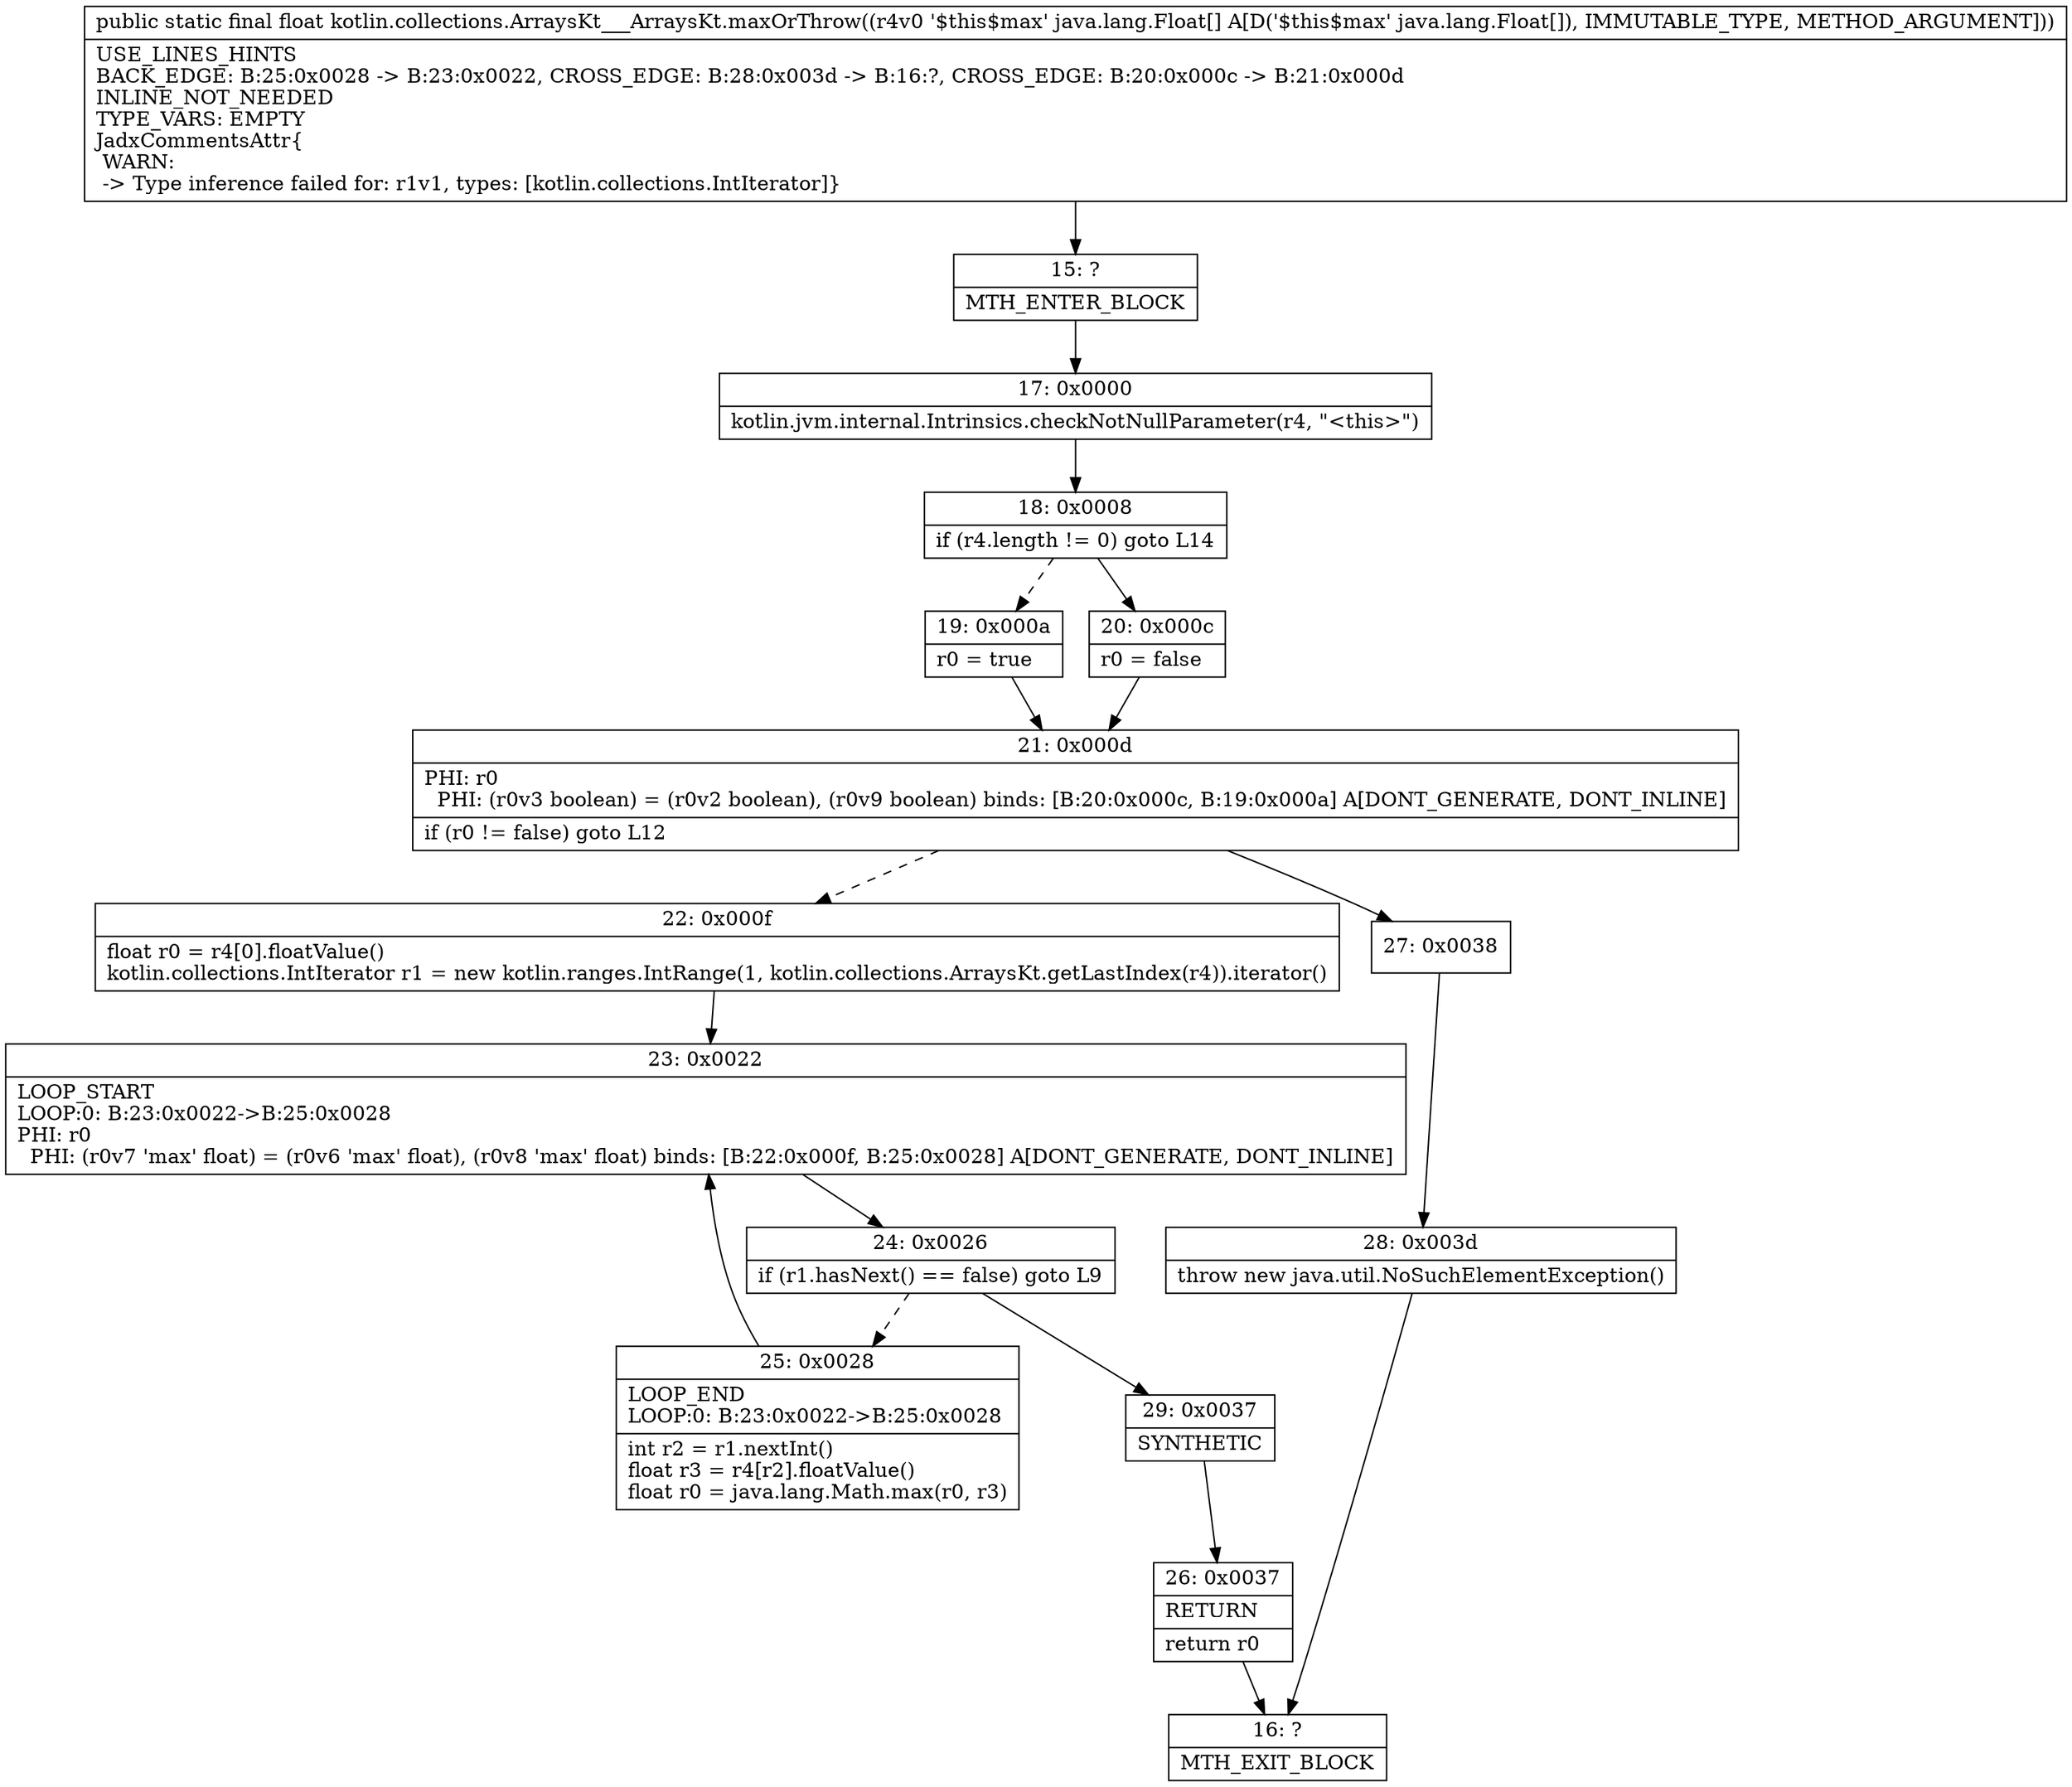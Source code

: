 digraph "CFG forkotlin.collections.ArraysKt___ArraysKt.maxOrThrow([Ljava\/lang\/Float;)F" {
Node_15 [shape=record,label="{15\:\ ?|MTH_ENTER_BLOCK\l}"];
Node_17 [shape=record,label="{17\:\ 0x0000|kotlin.jvm.internal.Intrinsics.checkNotNullParameter(r4, \"\<this\>\")\l}"];
Node_18 [shape=record,label="{18\:\ 0x0008|if (r4.length != 0) goto L14\l}"];
Node_19 [shape=record,label="{19\:\ 0x000a|r0 = true\l}"];
Node_21 [shape=record,label="{21\:\ 0x000d|PHI: r0 \l  PHI: (r0v3 boolean) = (r0v2 boolean), (r0v9 boolean) binds: [B:20:0x000c, B:19:0x000a] A[DONT_GENERATE, DONT_INLINE]\l|if (r0 != false) goto L12\l}"];
Node_22 [shape=record,label="{22\:\ 0x000f|float r0 = r4[0].floatValue()\lkotlin.collections.IntIterator r1 = new kotlin.ranges.IntRange(1, kotlin.collections.ArraysKt.getLastIndex(r4)).iterator()\l}"];
Node_23 [shape=record,label="{23\:\ 0x0022|LOOP_START\lLOOP:0: B:23:0x0022\-\>B:25:0x0028\lPHI: r0 \l  PHI: (r0v7 'max' float) = (r0v6 'max' float), (r0v8 'max' float) binds: [B:22:0x000f, B:25:0x0028] A[DONT_GENERATE, DONT_INLINE]\l}"];
Node_24 [shape=record,label="{24\:\ 0x0026|if (r1.hasNext() == false) goto L9\l}"];
Node_25 [shape=record,label="{25\:\ 0x0028|LOOP_END\lLOOP:0: B:23:0x0022\-\>B:25:0x0028\l|int r2 = r1.nextInt()\lfloat r3 = r4[r2].floatValue()\lfloat r0 = java.lang.Math.max(r0, r3)\l}"];
Node_29 [shape=record,label="{29\:\ 0x0037|SYNTHETIC\l}"];
Node_26 [shape=record,label="{26\:\ 0x0037|RETURN\l|return r0\l}"];
Node_16 [shape=record,label="{16\:\ ?|MTH_EXIT_BLOCK\l}"];
Node_27 [shape=record,label="{27\:\ 0x0038}"];
Node_28 [shape=record,label="{28\:\ 0x003d|throw new java.util.NoSuchElementException()\l}"];
Node_20 [shape=record,label="{20\:\ 0x000c|r0 = false\l}"];
MethodNode[shape=record,label="{public static final float kotlin.collections.ArraysKt___ArraysKt.maxOrThrow((r4v0 '$this$max' java.lang.Float[] A[D('$this$max' java.lang.Float[]), IMMUTABLE_TYPE, METHOD_ARGUMENT]))  | USE_LINES_HINTS\lBACK_EDGE: B:25:0x0028 \-\> B:23:0x0022, CROSS_EDGE: B:28:0x003d \-\> B:16:?, CROSS_EDGE: B:20:0x000c \-\> B:21:0x000d\lINLINE_NOT_NEEDED\lTYPE_VARS: EMPTY\lJadxCommentsAttr\{\l WARN: \l \-\> Type inference failed for: r1v1, types: [kotlin.collections.IntIterator]\}\l}"];
MethodNode -> Node_15;Node_15 -> Node_17;
Node_17 -> Node_18;
Node_18 -> Node_19[style=dashed];
Node_18 -> Node_20;
Node_19 -> Node_21;
Node_21 -> Node_22[style=dashed];
Node_21 -> Node_27;
Node_22 -> Node_23;
Node_23 -> Node_24;
Node_24 -> Node_25[style=dashed];
Node_24 -> Node_29;
Node_25 -> Node_23;
Node_29 -> Node_26;
Node_26 -> Node_16;
Node_27 -> Node_28;
Node_28 -> Node_16;
Node_20 -> Node_21;
}

